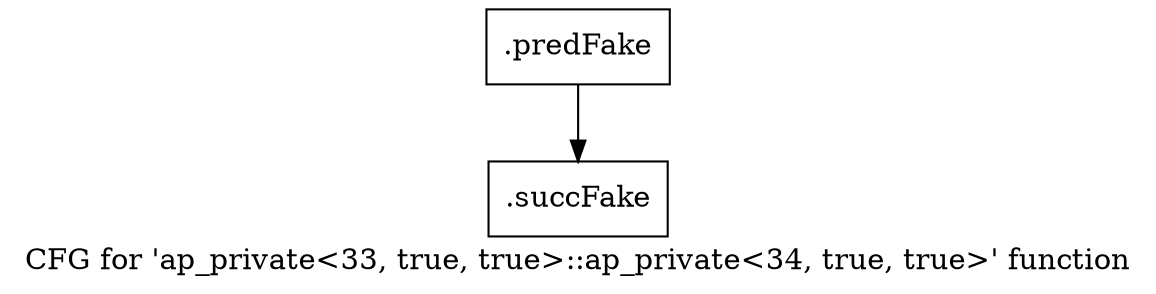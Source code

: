 digraph "CFG for 'ap_private\<33, true, true\>::ap_private\<34, true, true\>' function" {
	label="CFG for 'ap_private\<33, true, true\>::ap_private\<34, true, true\>' function";

	Node0x5e15ba0 [shape=record,filename="",linenumber="",label="{.predFake}"];
	Node0x5e15ba0 -> Node0x60e1760[ callList="" memoryops="" filename="/mnt/xilinx/Vitis_HLS/2021.2/include/etc/ap_private.h" execusionnum="0"];
	Node0x60e1760 [shape=record,filename="/mnt/xilinx/Vitis_HLS/2021.2/include/etc/ap_private.h",linenumber="1723",label="{.succFake}"];
}
